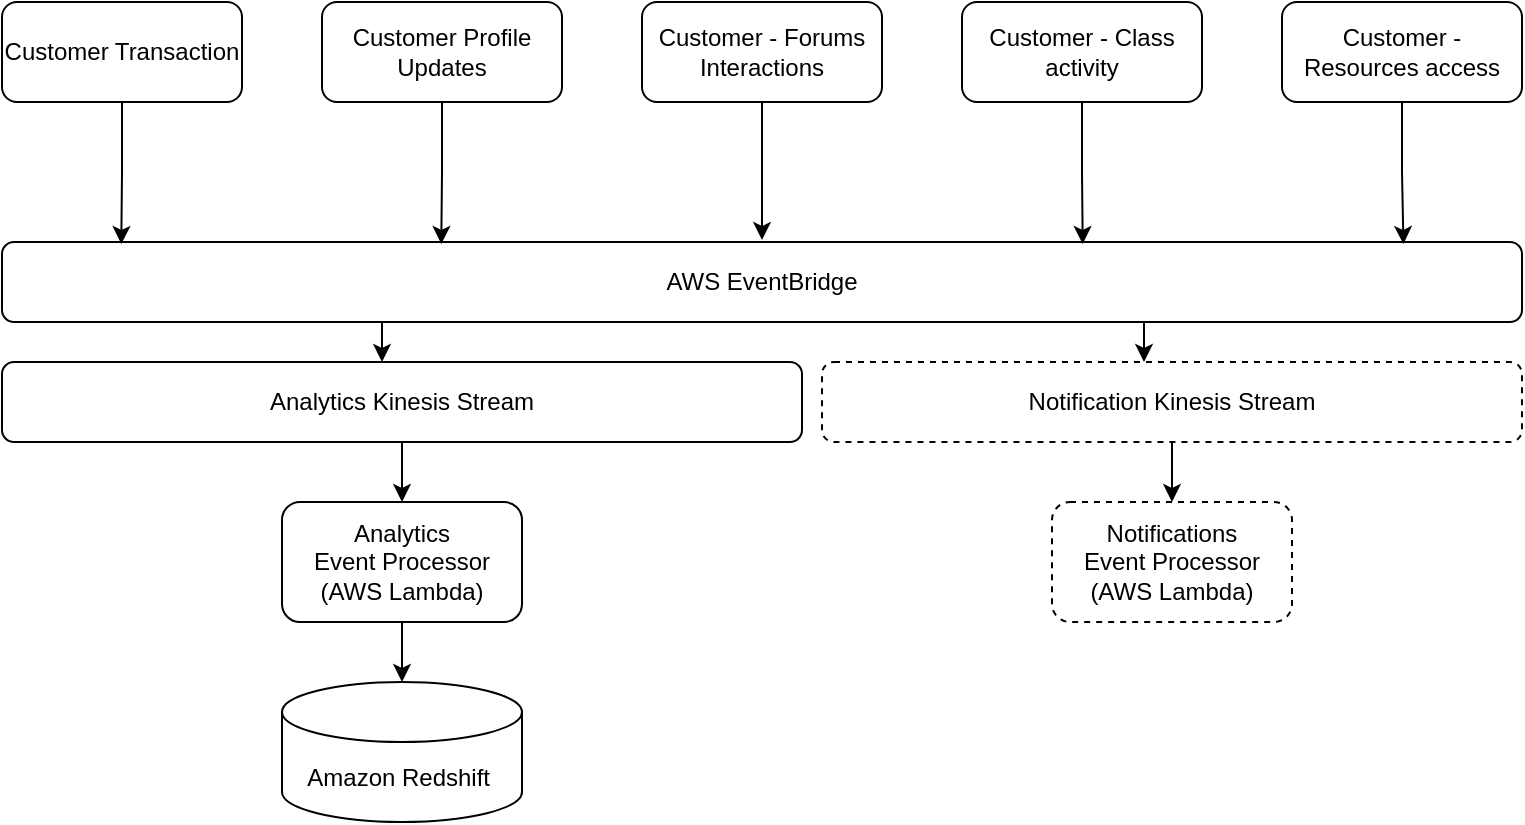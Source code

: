 <mxfile version="14.8.0" type="device"><diagram id="ilSZIGJgaNLumaRhUPKz" name="Page-1"><mxGraphModel dx="946" dy="614" grid="1" gridSize="10" guides="1" tooltips="1" connect="1" arrows="1" fold="1" page="1" pageScale="1" pageWidth="850" pageHeight="1100" math="0" shadow="0"><root><mxCell id="0"/><mxCell id="1" parent="0"/><mxCell id="OyYuGQqFnC02n0M0ebNx-19" style="edgeStyle=orthogonalEdgeStyle;rounded=0;orthogonalLoop=1;jettySize=auto;html=1;exitX=0.25;exitY=1;exitDx=0;exitDy=0;entryX=0.475;entryY=0;entryDx=0;entryDy=0;entryPerimeter=0;" edge="1" parent="1" source="OyYuGQqFnC02n0M0ebNx-1" target="OyYuGQqFnC02n0M0ebNx-17"><mxGeometry relative="1" as="geometry"/></mxCell><mxCell id="OyYuGQqFnC02n0M0ebNx-20" style="edgeStyle=orthogonalEdgeStyle;rounded=0;orthogonalLoop=1;jettySize=auto;html=1;exitX=0.75;exitY=1;exitDx=0;exitDy=0;entryX=0.46;entryY=0;entryDx=0;entryDy=0;entryPerimeter=0;" edge="1" parent="1" source="OyYuGQqFnC02n0M0ebNx-1" target="OyYuGQqFnC02n0M0ebNx-18"><mxGeometry relative="1" as="geometry"/></mxCell><mxCell id="OyYuGQqFnC02n0M0ebNx-1" value="AWS EventBridge" style="rounded=1;whiteSpace=wrap;html=1;" vertex="1" parent="1"><mxGeometry x="40" y="190" width="760" height="40" as="geometry"/></mxCell><mxCell id="OyYuGQqFnC02n0M0ebNx-6" style="edgeStyle=orthogonalEdgeStyle;rounded=0;orthogonalLoop=1;jettySize=auto;html=1;entryX=0.289;entryY=0.025;entryDx=0;entryDy=0;entryPerimeter=0;" edge="1" parent="1" source="OyYuGQqFnC02n0M0ebNx-2" target="OyYuGQqFnC02n0M0ebNx-1"><mxGeometry relative="1" as="geometry"/></mxCell><mxCell id="OyYuGQqFnC02n0M0ebNx-2" value="Customer Profile&lt;br&gt;Updates" style="rounded=1;whiteSpace=wrap;html=1;" vertex="1" parent="1"><mxGeometry x="200" y="70" width="120" height="50" as="geometry"/></mxCell><mxCell id="OyYuGQqFnC02n0M0ebNx-7" style="edgeStyle=orthogonalEdgeStyle;rounded=0;orthogonalLoop=1;jettySize=auto;html=1;" edge="1" parent="1" source="OyYuGQqFnC02n0M0ebNx-3"><mxGeometry relative="1" as="geometry"><mxPoint x="420" y="189" as="targetPoint"/></mxGeometry></mxCell><mxCell id="OyYuGQqFnC02n0M0ebNx-3" value="Customer - Forums Interactions" style="rounded=1;whiteSpace=wrap;html=1;" vertex="1" parent="1"><mxGeometry x="360" y="70" width="120" height="50" as="geometry"/></mxCell><mxCell id="OyYuGQqFnC02n0M0ebNx-8" style="edgeStyle=orthogonalEdgeStyle;rounded=0;orthogonalLoop=1;jettySize=auto;html=1;entryX=0.711;entryY=0.025;entryDx=0;entryDy=0;entryPerimeter=0;" edge="1" parent="1" source="OyYuGQqFnC02n0M0ebNx-4" target="OyYuGQqFnC02n0M0ebNx-1"><mxGeometry relative="1" as="geometry"/></mxCell><mxCell id="OyYuGQqFnC02n0M0ebNx-4" value="Customer - Class activity" style="rounded=1;whiteSpace=wrap;html=1;" vertex="1" parent="1"><mxGeometry x="520" y="70" width="120" height="50" as="geometry"/></mxCell><mxCell id="OyYuGQqFnC02n0M0ebNx-9" style="edgeStyle=orthogonalEdgeStyle;rounded=0;orthogonalLoop=1;jettySize=auto;html=1;entryX=0.922;entryY=0.025;entryDx=0;entryDy=0;entryPerimeter=0;" edge="1" parent="1" source="OyYuGQqFnC02n0M0ebNx-5" target="OyYuGQqFnC02n0M0ebNx-1"><mxGeometry relative="1" as="geometry"/></mxCell><mxCell id="OyYuGQqFnC02n0M0ebNx-5" value="Customer - Resources access" style="rounded=1;whiteSpace=wrap;html=1;" vertex="1" parent="1"><mxGeometry x="680" y="70" width="120" height="50" as="geometry"/></mxCell><mxCell id="OyYuGQqFnC02n0M0ebNx-23" style="edgeStyle=orthogonalEdgeStyle;rounded=0;orthogonalLoop=1;jettySize=auto;html=1;" edge="1" parent="1" source="OyYuGQqFnC02n0M0ebNx-10" target="OyYuGQqFnC02n0M0ebNx-16"><mxGeometry relative="1" as="geometry"/></mxCell><mxCell id="OyYuGQqFnC02n0M0ebNx-10" value="Analytics&lt;br&gt;Event Processor (AWS Lambda)" style="rounded=1;whiteSpace=wrap;html=1;" vertex="1" parent="1"><mxGeometry x="180" y="320" width="120" height="60" as="geometry"/></mxCell><mxCell id="OyYuGQqFnC02n0M0ebNx-12" style="edgeStyle=orthogonalEdgeStyle;rounded=0;orthogonalLoop=1;jettySize=auto;html=1;entryX=0.289;entryY=0.025;entryDx=0;entryDy=0;entryPerimeter=0;" edge="1" parent="1" source="OyYuGQqFnC02n0M0ebNx-13"><mxGeometry relative="1" as="geometry"><mxPoint x="99.64" y="191" as="targetPoint"/></mxGeometry></mxCell><mxCell id="OyYuGQqFnC02n0M0ebNx-13" value="Customer Transaction" style="rounded=1;whiteSpace=wrap;html=1;" vertex="1" parent="1"><mxGeometry x="40" y="70" width="120" height="50" as="geometry"/></mxCell><mxCell id="OyYuGQqFnC02n0M0ebNx-14" value="Notifications&lt;br&gt;Event Processor&lt;br&gt;(AWS Lambda)" style="rounded=1;whiteSpace=wrap;html=1;dashed=1;" vertex="1" parent="1"><mxGeometry x="565" y="320" width="120" height="60" as="geometry"/></mxCell><mxCell id="OyYuGQqFnC02n0M0ebNx-16" value="Amazon Redshift&amp;nbsp;" style="shape=cylinder3;whiteSpace=wrap;html=1;boundedLbl=1;backgroundOutline=1;size=15;" vertex="1" parent="1"><mxGeometry x="180" y="410" width="120" height="70" as="geometry"/></mxCell><mxCell id="OyYuGQqFnC02n0M0ebNx-21" style="edgeStyle=orthogonalEdgeStyle;rounded=0;orthogonalLoop=1;jettySize=auto;html=1;" edge="1" parent="1" source="OyYuGQqFnC02n0M0ebNx-17" target="OyYuGQqFnC02n0M0ebNx-10"><mxGeometry relative="1" as="geometry"/></mxCell><mxCell id="OyYuGQqFnC02n0M0ebNx-17" value="Analytics Kinesis Stream" style="rounded=1;whiteSpace=wrap;html=1;" vertex="1" parent="1"><mxGeometry x="40" y="250" width="400" height="40" as="geometry"/></mxCell><mxCell id="OyYuGQqFnC02n0M0ebNx-22" style="edgeStyle=orthogonalEdgeStyle;rounded=0;orthogonalLoop=1;jettySize=auto;html=1;entryX=0.5;entryY=0;entryDx=0;entryDy=0;" edge="1" parent="1" source="OyYuGQqFnC02n0M0ebNx-18" target="OyYuGQqFnC02n0M0ebNx-14"><mxGeometry relative="1" as="geometry"/></mxCell><mxCell id="OyYuGQqFnC02n0M0ebNx-18" value="Notification Kinesis Stream" style="rounded=1;whiteSpace=wrap;html=1;dashed=1;" vertex="1" parent="1"><mxGeometry x="450" y="250" width="350" height="40" as="geometry"/></mxCell></root></mxGraphModel></diagram></mxfile>
